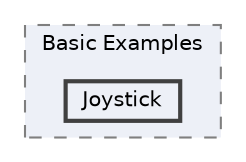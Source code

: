 digraph "C:/Users/BIG/Documents/Arduino/Libraries/Bind/examples/USB/Basic Examples/Joystick"
{
 // LATEX_PDF_SIZE
  bgcolor="transparent";
  edge [fontname=Helvetica,fontsize=10,labelfontname=Helvetica,labelfontsize=10];
  node [fontname=Helvetica,fontsize=10,shape=box,height=0.2,width=0.4];
  compound=true
  subgraph clusterdir_da9ecf253ab14f183699fd4f2f7c8787 {
    graph [ bgcolor="#edf0f7", pencolor="grey50", label="Basic Examples", fontname=Helvetica,fontsize=10 style="filled,dashed", URL="dir_da9ecf253ab14f183699fd4f2f7c8787.html",tooltip=""]
  dir_4ab08be420e37f44eb074cd7b46042cc [label="Joystick", fillcolor="#edf0f7", color="grey25", style="filled,bold", URL="dir_4ab08be420e37f44eb074cd7b46042cc.html",tooltip=""];
  }
}
